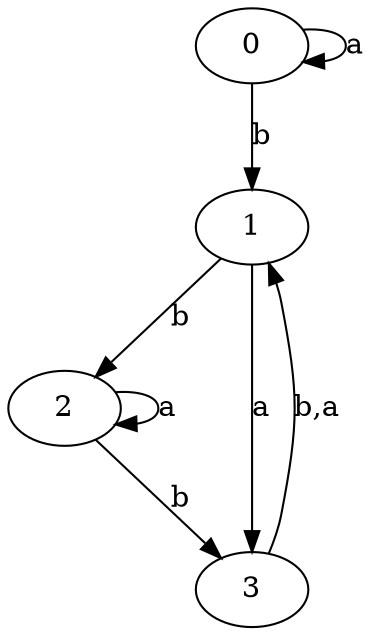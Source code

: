 digraph {
 ranksep=0.5;
 d2tdocpreamble = "\usetikzlibrary{automata}";
 d2tfigpreamble = "\tikzstyle{every state}= [ draw=blue!50,very thick,fill=blue!20]  \tikzstyle{auto}= [fill=white]";
 node [style="state"];
 edge [lblstyle="auto",topath="bend right", len=4  ]
  "0" [label="0",];
  "1" [label="1",style = "state, accepting"];
  "2" [label="2",];
  "3" [label="3",style = "state, initial"];
  "0" -> "0" [label="a",topath="loop above"];
  "0" -> "1" [label="b"];
  "1" -> "2" [label="b"];
  "1" -> "3" [label="a"];
  "2" -> "2" [label="a",topath="loop above"];
  "2" -> "3" [label="b"];
  "3" -> "1" [label="b,a"];
}